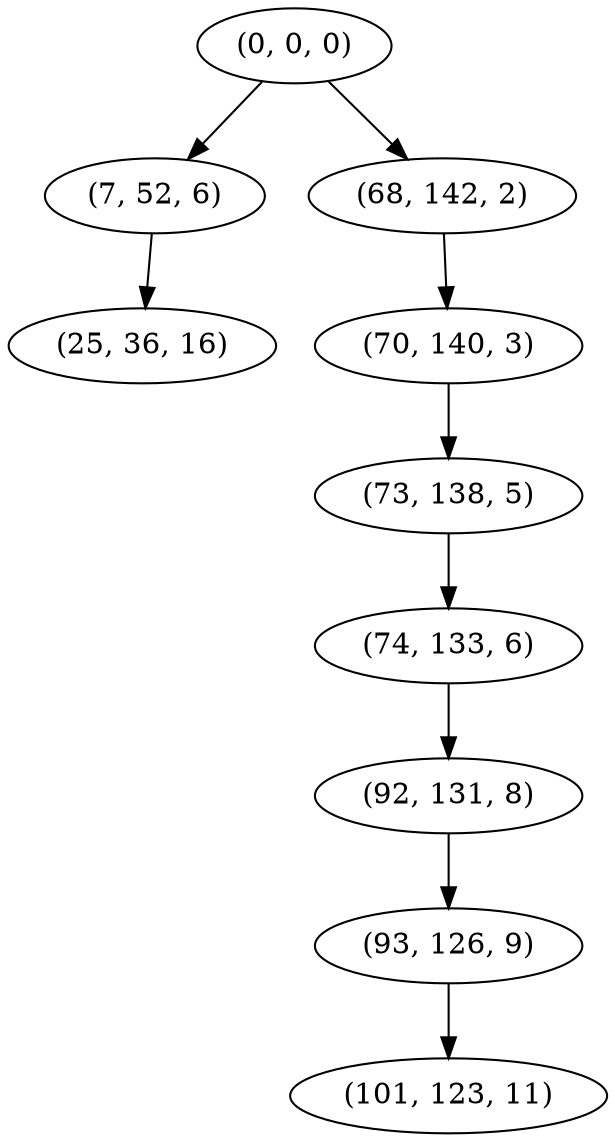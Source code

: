 digraph tree {
    "(0, 0, 0)";
    "(7, 52, 6)";
    "(25, 36, 16)";
    "(68, 142, 2)";
    "(70, 140, 3)";
    "(73, 138, 5)";
    "(74, 133, 6)";
    "(92, 131, 8)";
    "(93, 126, 9)";
    "(101, 123, 11)";
    "(0, 0, 0)" -> "(7, 52, 6)";
    "(0, 0, 0)" -> "(68, 142, 2)";
    "(7, 52, 6)" -> "(25, 36, 16)";
    "(68, 142, 2)" -> "(70, 140, 3)";
    "(70, 140, 3)" -> "(73, 138, 5)";
    "(73, 138, 5)" -> "(74, 133, 6)";
    "(74, 133, 6)" -> "(92, 131, 8)";
    "(92, 131, 8)" -> "(93, 126, 9)";
    "(93, 126, 9)" -> "(101, 123, 11)";
}
